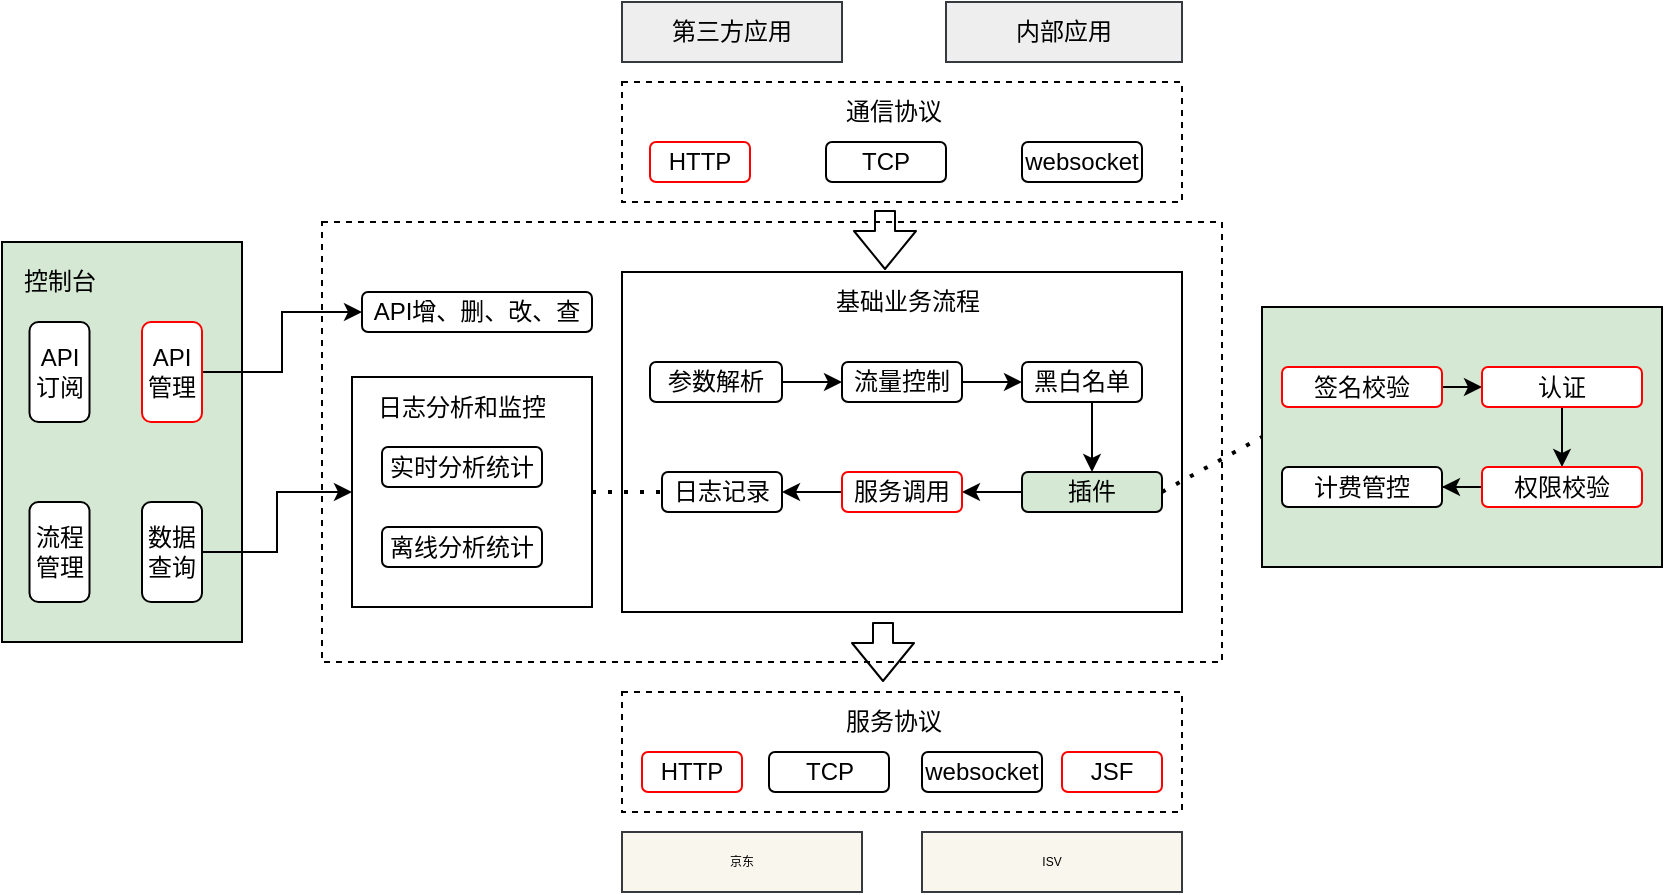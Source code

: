 <mxfile version="14.2.4" type="github">
  <diagram id="YDn3a22JKy39imLKbDOR" name="Page-1">
    <mxGraphModel dx="2253" dy="684" grid="1" gridSize="10" guides="1" tooltips="1" connect="1" arrows="1" fold="1" page="1" pageScale="1" pageWidth="827" pageHeight="1169" math="0" shadow="0">
      <root>
        <mxCell id="0" />
        <mxCell id="1" parent="0" />
        <mxCell id="Wj4BeX2h930fHh_8buQj-45" value="" style="rounded=0;whiteSpace=wrap;html=1;fillColor=#FFFFFF;dashed=1;" parent="1" vertex="1">
          <mxGeometry x="140" y="180" width="450" height="220" as="geometry" />
        </mxCell>
        <mxCell id="bF_kGRfRiGxns1VmROGY-11" value="" style="rounded=0;whiteSpace=wrap;html=1;shadow=0;glass=0;sketch=0;strokeColor=#000000;" parent="1" vertex="1">
          <mxGeometry x="290" y="205" width="280" height="170" as="geometry" />
        </mxCell>
        <mxCell id="bF_kGRfRiGxns1VmROGY-8" value="" style="rounded=0;whiteSpace=wrap;html=1;shadow=0;glass=0;sketch=0;strokeColor=#000000;dashed=1;" parent="1" vertex="1">
          <mxGeometry x="290" y="110" width="280" height="60" as="geometry" />
        </mxCell>
        <mxCell id="bF_kGRfRiGxns1VmROGY-1" value="第三方应用" style="rounded=0;whiteSpace=wrap;html=1;fillColor=#eeeeee;shadow=0;glass=0;sketch=0;strokeColor=#36393d;" parent="1" vertex="1">
          <mxGeometry x="290" y="70" width="110" height="30" as="geometry" />
        </mxCell>
        <mxCell id="bF_kGRfRiGxns1VmROGY-2" value="内部应用" style="rounded=0;whiteSpace=wrap;html=1;fillColor=#eeeeee;shadow=0;glass=0;sketch=0;strokeColor=#36393d;" parent="1" vertex="1">
          <mxGeometry x="452" y="70" width="118" height="30" as="geometry" />
        </mxCell>
        <mxCell id="bF_kGRfRiGxns1VmROGY-10" value="通信协议" style="text;html=1;strokeColor=none;fillColor=none;align=center;verticalAlign=middle;whiteSpace=wrap;rounded=0;shadow=0;glass=0;dashed=1;sketch=0;" parent="1" vertex="1">
          <mxGeometry x="394" y="120" width="64" height="10" as="geometry" />
        </mxCell>
        <mxCell id="bF_kGRfRiGxns1VmROGY-39" value="基础业务流程" style="text;html=1;strokeColor=none;fillColor=none;align=center;verticalAlign=middle;whiteSpace=wrap;rounded=0;shadow=0;glass=0;dashed=1;sketch=0;" parent="1" vertex="1">
          <mxGeometry x="396" y="215" width="74" height="10" as="geometry" />
        </mxCell>
        <mxCell id="bF_kGRfRiGxns1VmROGY-60" value="" style="rounded=0;whiteSpace=wrap;html=1;shadow=0;glass=0;sketch=0;strokeColor=#000000;dashed=1;" parent="1" vertex="1">
          <mxGeometry x="290" y="415" width="280" height="60" as="geometry" />
        </mxCell>
        <mxCell id="bF_kGRfRiGxns1VmROGY-62" value="HTTP" style="rounded=1;whiteSpace=wrap;html=1;shadow=0;glass=0;sketch=0;strokeColor=#FF0000;" parent="1" vertex="1">
          <mxGeometry x="300" y="445" width="50" height="20" as="geometry" />
        </mxCell>
        <mxCell id="bF_kGRfRiGxns1VmROGY-63" value="TCP" style="rounded=1;whiteSpace=wrap;html=1;shadow=0;glass=0;sketch=0;strokeColor=#000000;" parent="1" vertex="1">
          <mxGeometry x="363.5" y="445" width="60" height="20" as="geometry" />
        </mxCell>
        <mxCell id="bF_kGRfRiGxns1VmROGY-64" value="服务协议" style="text;html=1;strokeColor=none;fillColor=none;align=center;verticalAlign=middle;whiteSpace=wrap;rounded=0;shadow=0;glass=0;dashed=1;sketch=0;" parent="1" vertex="1">
          <mxGeometry x="394" y="425" width="64" height="10" as="geometry" />
        </mxCell>
        <mxCell id="bF_kGRfRiGxns1VmROGY-65" value="websocket" style="rounded=1;whiteSpace=wrap;html=1;shadow=0;glass=0;sketch=0;strokeColor=#000000;" parent="1" vertex="1">
          <mxGeometry x="440" y="445" width="60" height="20" as="geometry" />
        </mxCell>
        <mxCell id="bF_kGRfRiGxns1VmROGY-66" value="JSF" style="rounded=1;whiteSpace=wrap;html=1;shadow=0;glass=0;sketch=0;strokeColor=#FF0000;" parent="1" vertex="1">
          <mxGeometry x="510" y="445" width="50" height="20" as="geometry" />
        </mxCell>
        <mxCell id="bF_kGRfRiGxns1VmROGY-67" value="HTTP" style="rounded=1;whiteSpace=wrap;html=1;shadow=0;glass=0;sketch=0;strokeColor=#FF0000;" parent="1" vertex="1">
          <mxGeometry x="304" y="140" width="50" height="20" as="geometry" />
        </mxCell>
        <mxCell id="bF_kGRfRiGxns1VmROGY-68" value="TCP" style="rounded=1;whiteSpace=wrap;html=1;shadow=0;glass=0;sketch=0;strokeColor=#000000;" parent="1" vertex="1">
          <mxGeometry x="392" y="140" width="60" height="20" as="geometry" />
        </mxCell>
        <mxCell id="bF_kGRfRiGxns1VmROGY-69" value="websocket" style="rounded=1;whiteSpace=wrap;html=1;shadow=0;glass=0;sketch=0;strokeColor=#000000;" parent="1" vertex="1">
          <mxGeometry x="490" y="140" width="60" height="20" as="geometry" />
        </mxCell>
        <mxCell id="bF_kGRfRiGxns1VmROGY-71" value="京东" style="rounded=0;whiteSpace=wrap;html=1;shadow=0;glass=0;sketch=0;strokeColor=#36393d;fontFamily=Helvetica;fontSize=6;fillColor=#f9f7ed;" parent="1" vertex="1">
          <mxGeometry x="290" y="485" width="120" height="30" as="geometry" />
        </mxCell>
        <mxCell id="bF_kGRfRiGxns1VmROGY-72" value="ISV" style="rounded=0;whiteSpace=wrap;html=1;shadow=0;glass=0;sketch=0;strokeColor=#36393d;fontFamily=Helvetica;fontSize=6;fillColor=#f9f7ed;" parent="1" vertex="1">
          <mxGeometry x="440" y="485" width="130" height="30" as="geometry" />
        </mxCell>
        <mxCell id="Wj4BeX2h930fHh_8buQj-2" value="" style="rounded=0;whiteSpace=wrap;html=1;fillColor=#D5E8D4;" parent="1" vertex="1">
          <mxGeometry x="-20" y="190" width="120" height="200" as="geometry" />
        </mxCell>
        <mxCell id="Wj4BeX2h930fHh_8buQj-3" value="控制台" style="text;html=1;strokeColor=none;fillColor=none;align=center;verticalAlign=middle;whiteSpace=wrap;rounded=0;" parent="1" vertex="1">
          <mxGeometry x="-11.25" y="200" width="40" height="20" as="geometry" />
        </mxCell>
        <mxCell id="Wj4BeX2h930fHh_8buQj-51" style="edgeStyle=orthogonalEdgeStyle;rounded=0;orthogonalLoop=1;jettySize=auto;html=1;exitX=1;exitY=0.5;exitDx=0;exitDy=0;entryX=0;entryY=0.5;entryDx=0;entryDy=0;" parent="1" source="Wj4BeX2h930fHh_8buQj-4" target="Wj4BeX2h930fHh_8buQj-48" edge="1">
          <mxGeometry relative="1" as="geometry" />
        </mxCell>
        <mxCell id="Wj4BeX2h930fHh_8buQj-4" value="API管理" style="rounded=1;whiteSpace=wrap;html=1;strokeColor=#FF0000;" parent="1" vertex="1">
          <mxGeometry x="50" y="230" width="30" height="50" as="geometry" />
        </mxCell>
        <mxCell id="Wj4BeX2h930fHh_8buQj-54" style="edgeStyle=orthogonalEdgeStyle;rounded=0;orthogonalLoop=1;jettySize=auto;html=1;exitX=1;exitY=0.5;exitDx=0;exitDy=0;entryX=0;entryY=0.5;entryDx=0;entryDy=0;" parent="1" source="Wj4BeX2h930fHh_8buQj-7" target="Wj4BeX2h930fHh_8buQj-39" edge="1">
          <mxGeometry relative="1" as="geometry" />
        </mxCell>
        <mxCell id="Wj4BeX2h930fHh_8buQj-7" value="数据查询" style="rounded=1;whiteSpace=wrap;html=1;" parent="1" vertex="1">
          <mxGeometry x="50" y="320" width="30" height="50" as="geometry" />
        </mxCell>
        <mxCell id="Wj4BeX2h930fHh_8buQj-13" style="edgeStyle=orthogonalEdgeStyle;rounded=0;orthogonalLoop=1;jettySize=auto;html=1;exitX=1;exitY=0.5;exitDx=0;exitDy=0;entryX=0;entryY=0.5;entryDx=0;entryDy=0;" parent="1" source="Wj4BeX2h930fHh_8buQj-8" target="Wj4BeX2h930fHh_8buQj-12" edge="1">
          <mxGeometry relative="1" as="geometry" />
        </mxCell>
        <mxCell id="Wj4BeX2h930fHh_8buQj-8" value="流量控制" style="rounded=1;whiteSpace=wrap;html=1;shadow=0;glass=0;sketch=0;strokeColor=#000000;" parent="1" vertex="1">
          <mxGeometry x="400" y="250" width="60" height="20" as="geometry" />
        </mxCell>
        <mxCell id="Wj4BeX2h930fHh_8buQj-11" style="edgeStyle=orthogonalEdgeStyle;rounded=0;orthogonalLoop=1;jettySize=auto;html=1;exitX=1;exitY=0.5;exitDx=0;exitDy=0;entryX=0;entryY=0.5;entryDx=0;entryDy=0;" parent="1" source="Wj4BeX2h930fHh_8buQj-9" target="Wj4BeX2h930fHh_8buQj-8" edge="1">
          <mxGeometry relative="1" as="geometry" />
        </mxCell>
        <mxCell id="Wj4BeX2h930fHh_8buQj-9" value="参数解析" style="rounded=1;whiteSpace=wrap;html=1;shadow=0;glass=0;sketch=0;strokeColor=#000000;" parent="1" vertex="1">
          <mxGeometry x="304" y="250" width="66" height="20" as="geometry" />
        </mxCell>
        <mxCell id="Wj4BeX2h930fHh_8buQj-15" style="edgeStyle=orthogonalEdgeStyle;rounded=0;orthogonalLoop=1;jettySize=auto;html=1;exitX=0.5;exitY=1;exitDx=0;exitDy=0;entryX=0.5;entryY=0;entryDx=0;entryDy=0;" parent="1" source="Wj4BeX2h930fHh_8buQj-12" target="Wj4BeX2h930fHh_8buQj-14" edge="1">
          <mxGeometry relative="1" as="geometry" />
        </mxCell>
        <mxCell id="Wj4BeX2h930fHh_8buQj-12" value="黑白名单" style="rounded=1;whiteSpace=wrap;html=1;shadow=0;glass=0;sketch=0;strokeColor=#000000;" parent="1" vertex="1">
          <mxGeometry x="490" y="250" width="60" height="20" as="geometry" />
        </mxCell>
        <mxCell id="Wj4BeX2h930fHh_8buQj-17" style="edgeStyle=orthogonalEdgeStyle;rounded=0;orthogonalLoop=1;jettySize=auto;html=1;exitX=0;exitY=0.5;exitDx=0;exitDy=0;entryX=1;entryY=0.5;entryDx=0;entryDy=0;" parent="1" source="Wj4BeX2h930fHh_8buQj-14" target="Wj4BeX2h930fHh_8buQj-16" edge="1">
          <mxGeometry relative="1" as="geometry" />
        </mxCell>
        <mxCell id="Wj4BeX2h930fHh_8buQj-14" value="插件" style="rounded=1;whiteSpace=wrap;html=1;shadow=0;glass=0;sketch=0;fillColor=#D5E8D4;" parent="1" vertex="1">
          <mxGeometry x="490" y="305" width="70" height="20" as="geometry" />
        </mxCell>
        <mxCell id="Wj4BeX2h930fHh_8buQj-19" style="edgeStyle=orthogonalEdgeStyle;rounded=0;orthogonalLoop=1;jettySize=auto;html=1;exitX=0;exitY=0.5;exitDx=0;exitDy=0;entryX=1;entryY=0.5;entryDx=0;entryDy=0;" parent="1" source="Wj4BeX2h930fHh_8buQj-16" target="Wj4BeX2h930fHh_8buQj-18" edge="1">
          <mxGeometry relative="1" as="geometry" />
        </mxCell>
        <mxCell id="Wj4BeX2h930fHh_8buQj-16" value="服务调用" style="rounded=1;whiteSpace=wrap;html=1;shadow=0;glass=0;sketch=0;strokeColor=#FF0000;" parent="1" vertex="1">
          <mxGeometry x="400" y="305" width="60" height="20" as="geometry" />
        </mxCell>
        <mxCell id="Wj4BeX2h930fHh_8buQj-18" value="日志记录" style="rounded=1;whiteSpace=wrap;html=1;shadow=0;glass=0;sketch=0;strokeColor=#000000;" parent="1" vertex="1">
          <mxGeometry x="310" y="305" width="60" height="20" as="geometry" />
        </mxCell>
        <mxCell id="Wj4BeX2h930fHh_8buQj-21" value="" style="shape=flexArrow;endArrow=classic;html=1;" parent="1" edge="1">
          <mxGeometry width="50" height="50" relative="1" as="geometry">
            <mxPoint x="421.5" y="174" as="sourcePoint" />
            <mxPoint x="421.5" y="204" as="targetPoint" />
          </mxGeometry>
        </mxCell>
        <mxCell id="Wj4BeX2h930fHh_8buQj-22" value="" style="shape=flexArrow;endArrow=classic;html=1;" parent="1" edge="1">
          <mxGeometry width="50" height="50" relative="1" as="geometry">
            <mxPoint x="420.5" y="380" as="sourcePoint" />
            <mxPoint x="420.5" y="410" as="targetPoint" />
          </mxGeometry>
        </mxCell>
        <mxCell id="Wj4BeX2h930fHh_8buQj-24" value="" style="rounded=0;whiteSpace=wrap;html=1;fillColor=#D5E8D4;" parent="1" vertex="1">
          <mxGeometry x="610" y="222.5" width="200" height="130" as="geometry" />
        </mxCell>
        <mxCell id="Wj4BeX2h930fHh_8buQj-34" style="edgeStyle=orthogonalEdgeStyle;rounded=0;orthogonalLoop=1;jettySize=auto;html=1;exitX=1;exitY=0.5;exitDx=0;exitDy=0;entryX=0;entryY=0.5;entryDx=0;entryDy=0;" parent="1" source="Wj4BeX2h930fHh_8buQj-28" target="Wj4BeX2h930fHh_8buQj-32" edge="1">
          <mxGeometry relative="1" as="geometry" />
        </mxCell>
        <mxCell id="Wj4BeX2h930fHh_8buQj-28" value="签名校验" style="rounded=1;whiteSpace=wrap;html=1;shadow=0;glass=0;sketch=0;strokeColor=#FF0000;" parent="1" vertex="1">
          <mxGeometry x="620" y="252.5" width="80" height="20" as="geometry" />
        </mxCell>
        <mxCell id="Wj4BeX2h930fHh_8buQj-35" style="edgeStyle=orthogonalEdgeStyle;rounded=0;orthogonalLoop=1;jettySize=auto;html=1;exitX=0.5;exitY=1;exitDx=0;exitDy=0;entryX=0.5;entryY=0;entryDx=0;entryDy=0;" parent="1" source="Wj4BeX2h930fHh_8buQj-32" target="Wj4BeX2h930fHh_8buQj-33" edge="1">
          <mxGeometry relative="1" as="geometry" />
        </mxCell>
        <mxCell id="Wj4BeX2h930fHh_8buQj-32" value="认证" style="rounded=1;whiteSpace=wrap;html=1;shadow=0;glass=0;sketch=0;strokeColor=#FF0000;" parent="1" vertex="1">
          <mxGeometry x="720" y="252.5" width="80" height="20" as="geometry" />
        </mxCell>
        <mxCell id="Wj4BeX2h930fHh_8buQj-37" style="edgeStyle=orthogonalEdgeStyle;rounded=0;orthogonalLoop=1;jettySize=auto;html=1;exitX=0;exitY=0.5;exitDx=0;exitDy=0;" parent="1" source="Wj4BeX2h930fHh_8buQj-33" target="Wj4BeX2h930fHh_8buQj-36" edge="1">
          <mxGeometry relative="1" as="geometry" />
        </mxCell>
        <mxCell id="Wj4BeX2h930fHh_8buQj-33" value="权限校验" style="rounded=1;whiteSpace=wrap;html=1;shadow=0;glass=0;sketch=0;strokeColor=#FF0000;" parent="1" vertex="1">
          <mxGeometry x="720" y="302.5" width="80" height="20" as="geometry" />
        </mxCell>
        <mxCell id="Wj4BeX2h930fHh_8buQj-36" value="计费管控" style="rounded=1;whiteSpace=wrap;html=1;shadow=0;glass=0;sketch=0;strokeColor=#000000;" parent="1" vertex="1">
          <mxGeometry x="620" y="302.5" width="80" height="20" as="geometry" />
        </mxCell>
        <mxCell id="Wj4BeX2h930fHh_8buQj-38" value="" style="endArrow=none;dashed=1;html=1;dashPattern=1 3;strokeWidth=2;exitX=1;exitY=0.5;exitDx=0;exitDy=0;entryX=0;entryY=0.5;entryDx=0;entryDy=0;" parent="1" source="Wj4BeX2h930fHh_8buQj-14" target="Wj4BeX2h930fHh_8buQj-24" edge="1">
          <mxGeometry width="50" height="50" relative="1" as="geometry">
            <mxPoint x="610" y="310" as="sourcePoint" />
            <mxPoint x="640" y="250" as="targetPoint" />
          </mxGeometry>
        </mxCell>
        <mxCell id="Wj4BeX2h930fHh_8buQj-39" value="" style="rounded=0;whiteSpace=wrap;html=1;" parent="1" vertex="1">
          <mxGeometry x="155" y="257.5" width="120" height="115" as="geometry" />
        </mxCell>
        <mxCell id="Wj4BeX2h930fHh_8buQj-40" value="日志分析和监控" style="text;html=1;strokeColor=none;fillColor=none;align=center;verticalAlign=middle;whiteSpace=wrap;rounded=0;shadow=0;glass=0;dashed=1;sketch=0;" parent="1" vertex="1">
          <mxGeometry x="165" y="267.5" width="90" height="10" as="geometry" />
        </mxCell>
        <mxCell id="Wj4BeX2h930fHh_8buQj-41" value="实时分析统计" style="rounded=1;whiteSpace=wrap;html=1;shadow=0;glass=0;sketch=0;strokeColor=#000000;" parent="1" vertex="1">
          <mxGeometry x="170" y="292.5" width="80" height="20" as="geometry" />
        </mxCell>
        <mxCell id="Wj4BeX2h930fHh_8buQj-42" value="离线分析统计" style="rounded=1;whiteSpace=wrap;html=1;shadow=0;glass=0;sketch=0;strokeColor=#000000;" parent="1" vertex="1">
          <mxGeometry x="170" y="332.5" width="80" height="20" as="geometry" />
        </mxCell>
        <mxCell id="Wj4BeX2h930fHh_8buQj-44" value="" style="endArrow=none;dashed=1;html=1;dashPattern=1 3;strokeWidth=2;entryX=0;entryY=0.5;entryDx=0;entryDy=0;" parent="1" source="Wj4BeX2h930fHh_8buQj-39" target="Wj4BeX2h930fHh_8buQj-18" edge="1">
          <mxGeometry width="50" height="50" relative="1" as="geometry">
            <mxPoint x="210" y="210" as="sourcePoint" />
            <mxPoint x="260" y="160" as="targetPoint" />
          </mxGeometry>
        </mxCell>
        <mxCell id="Wj4BeX2h930fHh_8buQj-48" value="API增、删、改、查" style="rounded=1;whiteSpace=wrap;html=1;shadow=0;glass=0;sketch=0;strokeColor=#000000;" parent="1" vertex="1">
          <mxGeometry x="160" y="215" width="115" height="20" as="geometry" />
        </mxCell>
        <mxCell id="Wj4BeX2h930fHh_8buQj-59" value="流程管理" style="rounded=1;whiteSpace=wrap;html=1;shadow=0;glass=0;sketch=0;strokeColor=#000000;" parent="1" vertex="1">
          <mxGeometry x="-6.25" y="320" width="30" height="50" as="geometry" />
        </mxCell>
        <mxCell id="SEXAnXU3y9pC7mGMco_--3" value="API订阅" style="rounded=1;whiteSpace=wrap;html=1;" vertex="1" parent="1">
          <mxGeometry x="-6.25" y="230" width="30" height="50" as="geometry" />
        </mxCell>
      </root>
    </mxGraphModel>
  </diagram>
</mxfile>
